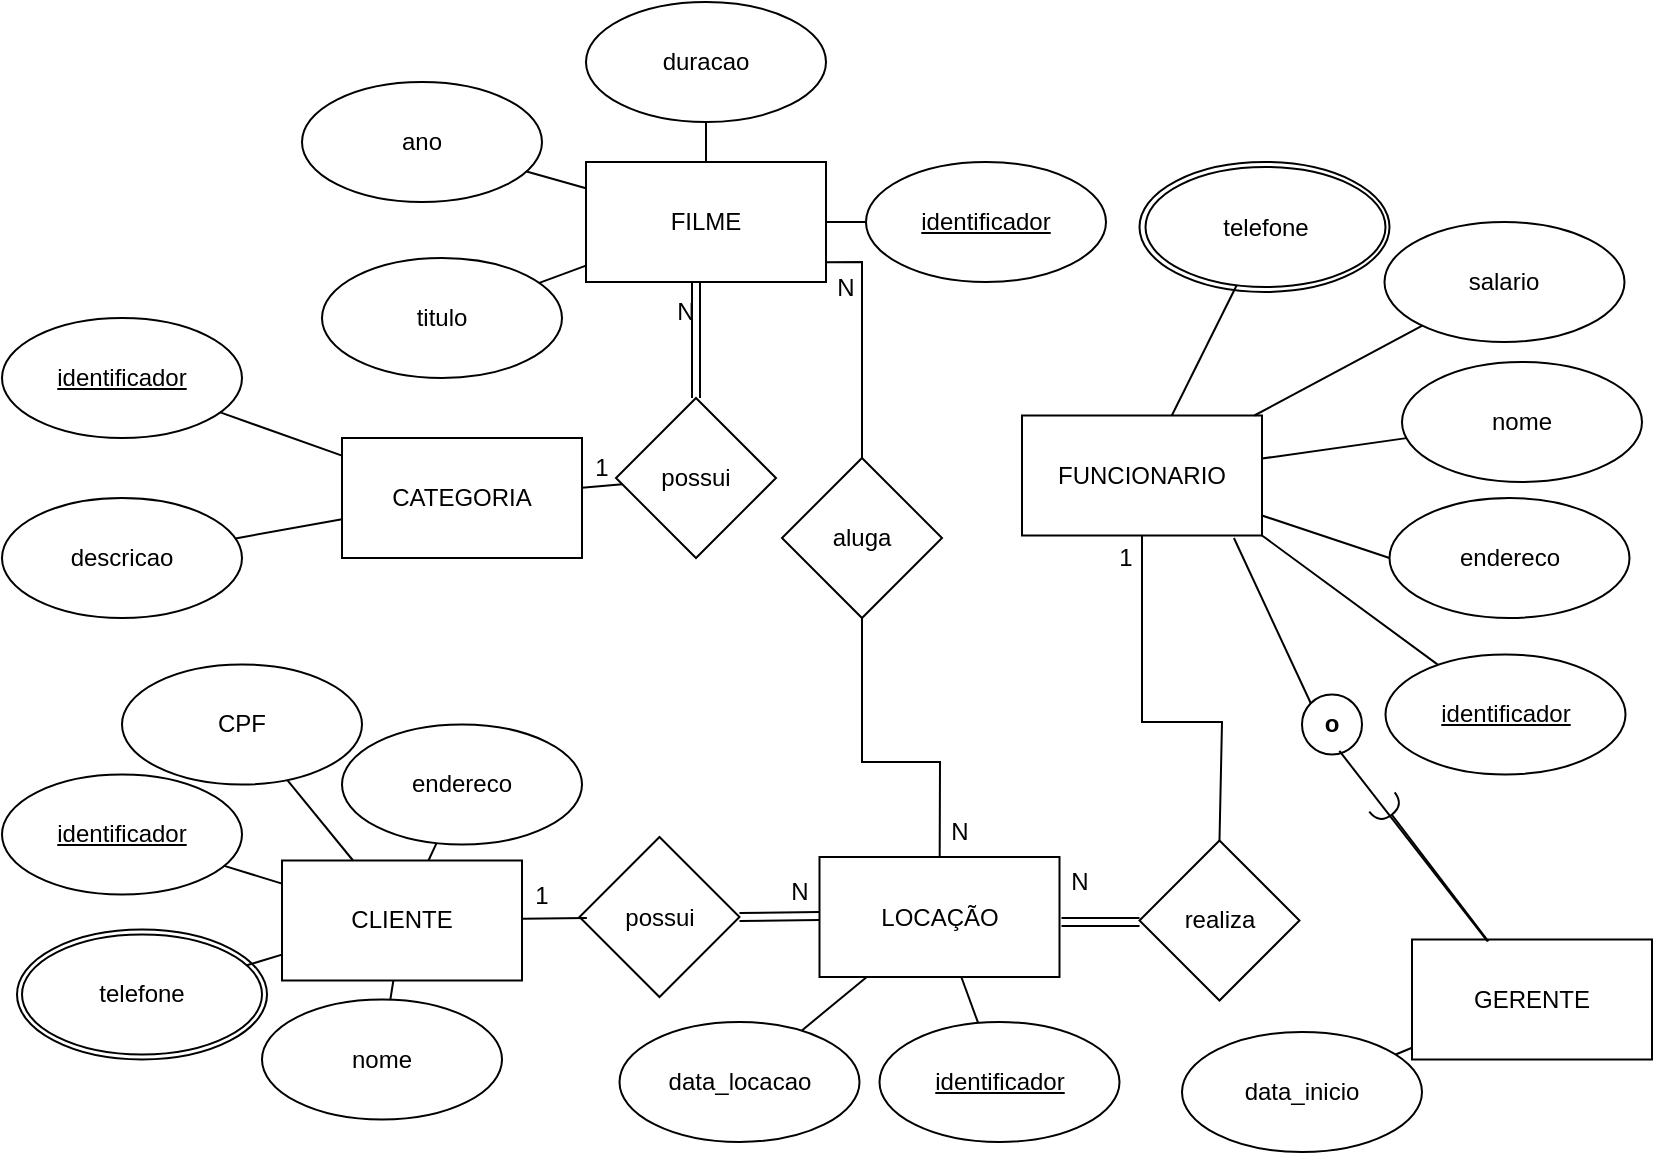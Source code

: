 <mxfile version="24.2.2" type="github">
  <diagram name="Página-1" id="e2H7z5z1DHi275R7N4fV">
    <mxGraphModel dx="1631" dy="893" grid="1" gridSize="10" guides="1" tooltips="1" connect="1" arrows="1" fold="1" page="1" pageScale="1" pageWidth="827" pageHeight="1169" math="0" shadow="0">
      <root>
        <mxCell id="0" />
        <mxCell id="1" parent="0" />
        <mxCell id="LUpjCwsab1zt48BQV9qQ-1" value="FUNCIONARIO" style="rounded=0;whiteSpace=wrap;html=1;" parent="1" vertex="1">
          <mxGeometry x="510" y="206.75" width="120" height="60" as="geometry" />
        </mxCell>
        <mxCell id="LUpjCwsab1zt48BQV9qQ-2" value="GERENTE" style="rounded=0;whiteSpace=wrap;html=1;" parent="1" vertex="1">
          <mxGeometry x="705" y="468.75" width="120" height="60" as="geometry" />
        </mxCell>
        <mxCell id="LUpjCwsab1zt48BQV9qQ-3" value="CLIENTE" style="rounded=0;whiteSpace=wrap;html=1;" parent="1" vertex="1">
          <mxGeometry x="140" y="429.25" width="120" height="60" as="geometry" />
        </mxCell>
        <mxCell id="LUpjCwsab1zt48BQV9qQ-4" value="FILME" style="rounded=0;whiteSpace=wrap;html=1;" parent="1" vertex="1">
          <mxGeometry x="292" y="80" width="120" height="60" as="geometry" />
        </mxCell>
        <mxCell id="LUpjCwsab1zt48BQV9qQ-5" value="CATEGORIA" style="rounded=0;whiteSpace=wrap;html=1;" parent="1" vertex="1">
          <mxGeometry x="170" y="218" width="120" height="60" as="geometry" />
        </mxCell>
        <mxCell id="LUpjCwsab1zt48BQV9qQ-6" value="LOCAÇÃO" style="rounded=0;whiteSpace=wrap;html=1;" parent="1" vertex="1">
          <mxGeometry x="408.75" y="427.5" width="120" height="60" as="geometry" />
        </mxCell>
        <mxCell id="LUpjCwsab1zt48BQV9qQ-7" value="salario" style="ellipse;whiteSpace=wrap;html=1;strokeWidth=1;gradientColor=none;fillStyle=auto;" parent="1" vertex="1">
          <mxGeometry x="691.25" y="110" width="120" height="60" as="geometry" />
        </mxCell>
        <mxCell id="LUpjCwsab1zt48BQV9qQ-8" value="&lt;u&gt;identificador&lt;/u&gt;" style="ellipse;whiteSpace=wrap;html=1;" parent="1" vertex="1">
          <mxGeometry x="691.75" y="326.25" width="120" height="60" as="geometry" />
        </mxCell>
        <mxCell id="LUpjCwsab1zt48BQV9qQ-9" value="endereco" style="ellipse;whiteSpace=wrap;html=1;" parent="1" vertex="1">
          <mxGeometry x="693.75" y="248" width="120" height="60" as="geometry" />
        </mxCell>
        <mxCell id="LUpjCwsab1zt48BQV9qQ-10" value="nome" style="ellipse;whiteSpace=wrap;html=1;" parent="1" vertex="1">
          <mxGeometry x="700" y="180" width="120" height="60" as="geometry" />
        </mxCell>
        <mxCell id="LUpjCwsab1zt48BQV9qQ-11" value="" style="ellipse;whiteSpace=wrap;html=1;perimeterSpacing=0;" parent="1" vertex="1">
          <mxGeometry x="568.75" y="80" width="125" height="65" as="geometry" />
        </mxCell>
        <mxCell id="LUpjCwsab1zt48BQV9qQ-12" value="telefone" style="ellipse;whiteSpace=wrap;html=1;perimeterSpacing=0;gradientColor=none;fillStyle=hatch;" parent="1" vertex="1">
          <mxGeometry x="571.75" y="82.5" width="120" height="60" as="geometry" />
        </mxCell>
        <mxCell id="LUpjCwsab1zt48BQV9qQ-13" value="" style="endArrow=none;html=1;rounded=0;" parent="1" source="LUpjCwsab1zt48BQV9qQ-12" target="LUpjCwsab1zt48BQV9qQ-1" edge="1">
          <mxGeometry width="50" height="50" relative="1" as="geometry">
            <mxPoint x="790" y="378.75" as="sourcePoint" />
            <mxPoint x="710" y="208.75" as="targetPoint" />
          </mxGeometry>
        </mxCell>
        <mxCell id="LUpjCwsab1zt48BQV9qQ-14" value="" style="endArrow=none;html=1;rounded=0;exitX=1;exitY=1;exitDx=0;exitDy=0;" parent="1" source="LUpjCwsab1zt48BQV9qQ-1" target="LUpjCwsab1zt48BQV9qQ-8" edge="1">
          <mxGeometry width="50" height="50" relative="1" as="geometry">
            <mxPoint x="660" y="258.75" as="sourcePoint" />
            <mxPoint x="710" y="208.75" as="targetPoint" />
          </mxGeometry>
        </mxCell>
        <mxCell id="LUpjCwsab1zt48BQV9qQ-15" value="" style="endArrow=none;html=1;rounded=0;" parent="1" source="LUpjCwsab1zt48BQV9qQ-7" target="LUpjCwsab1zt48BQV9qQ-1" edge="1">
          <mxGeometry width="50" height="50" relative="1" as="geometry">
            <mxPoint x="660" y="258.75" as="sourcePoint" />
            <mxPoint x="710" y="208.75" as="targetPoint" />
          </mxGeometry>
        </mxCell>
        <mxCell id="LUpjCwsab1zt48BQV9qQ-16" value="" style="endArrow=none;html=1;rounded=0;entryX=0;entryY=0.5;entryDx=0;entryDy=0;" parent="1" source="LUpjCwsab1zt48BQV9qQ-1" target="LUpjCwsab1zt48BQV9qQ-9" edge="1">
          <mxGeometry width="50" height="50" relative="1" as="geometry">
            <mxPoint x="660" y="258.75" as="sourcePoint" />
            <mxPoint x="710" y="208.75" as="targetPoint" />
          </mxGeometry>
        </mxCell>
        <mxCell id="LUpjCwsab1zt48BQV9qQ-17" value="" style="endArrow=none;html=1;rounded=0;" parent="1" source="LUpjCwsab1zt48BQV9qQ-1" target="LUpjCwsab1zt48BQV9qQ-10" edge="1">
          <mxGeometry width="50" height="50" relative="1" as="geometry">
            <mxPoint x="660" y="258.75" as="sourcePoint" />
            <mxPoint x="710" y="208.75" as="targetPoint" />
          </mxGeometry>
        </mxCell>
        <mxCell id="LUpjCwsab1zt48BQV9qQ-18" value="&lt;b&gt;o&lt;/b&gt;" style="ellipse;whiteSpace=wrap;html=1;aspect=fixed;" parent="1" vertex="1">
          <mxGeometry x="650" y="346.25" width="30" height="30" as="geometry" />
        </mxCell>
        <mxCell id="LUpjCwsab1zt48BQV9qQ-19" value="" style="endArrow=halfCircle;html=1;rounded=0;endFill=0;exitX=0.318;exitY=0.015;exitDx=0;exitDy=0;exitPerimeter=0;" parent="1" source="LUpjCwsab1zt48BQV9qQ-2" edge="1">
          <mxGeometry width="50" height="50" relative="1" as="geometry">
            <mxPoint x="660" y="228.75" as="sourcePoint" />
            <mxPoint x="690" y="400" as="targetPoint" />
          </mxGeometry>
        </mxCell>
        <mxCell id="LUpjCwsab1zt48BQV9qQ-20" value="" style="endArrow=none;html=1;rounded=0;entryX=0;entryY=0;entryDx=0;entryDy=0;exitX=0.883;exitY=1.021;exitDx=0;exitDy=0;exitPerimeter=0;" parent="1" source="LUpjCwsab1zt48BQV9qQ-1" target="LUpjCwsab1zt48BQV9qQ-18" edge="1">
          <mxGeometry width="50" height="50" relative="1" as="geometry">
            <mxPoint x="660" y="258.75" as="sourcePoint" />
            <mxPoint x="710" y="208.75" as="targetPoint" />
          </mxGeometry>
        </mxCell>
        <mxCell id="LUpjCwsab1zt48BQV9qQ-22" value="data_inicio" style="ellipse;whiteSpace=wrap;html=1;" parent="1" vertex="1">
          <mxGeometry x="590" y="515" width="120" height="60" as="geometry" />
        </mxCell>
        <mxCell id="LUpjCwsab1zt48BQV9qQ-23" value="" style="endArrow=none;html=1;rounded=0;" parent="1" source="LUpjCwsab1zt48BQV9qQ-22" target="LUpjCwsab1zt48BQV9qQ-2" edge="1">
          <mxGeometry width="50" height="50" relative="1" as="geometry">
            <mxPoint x="660" y="358.75" as="sourcePoint" />
            <mxPoint x="710" y="308.75" as="targetPoint" />
          </mxGeometry>
        </mxCell>
        <mxCell id="LUpjCwsab1zt48BQV9qQ-25" value="&lt;u&gt;identificador&lt;/u&gt;" style="ellipse;whiteSpace=wrap;html=1;" parent="1" vertex="1">
          <mxGeometry y="158" width="120" height="60" as="geometry" />
        </mxCell>
        <mxCell id="LUpjCwsab1zt48BQV9qQ-26" value="" style="endArrow=none;html=1;rounded=0;" parent="1" source="LUpjCwsab1zt48BQV9qQ-25" target="LUpjCwsab1zt48BQV9qQ-5" edge="1">
          <mxGeometry width="50" height="50" relative="1" as="geometry">
            <mxPoint x="400" y="203" as="sourcePoint" />
            <mxPoint x="450" y="153" as="targetPoint" />
          </mxGeometry>
        </mxCell>
        <mxCell id="LUpjCwsab1zt48BQV9qQ-27" value="descricao" style="ellipse;whiteSpace=wrap;html=1;" parent="1" vertex="1">
          <mxGeometry y="248" width="120" height="60" as="geometry" />
        </mxCell>
        <mxCell id="LUpjCwsab1zt48BQV9qQ-28" value="" style="endArrow=none;html=1;rounded=0;" parent="1" source="LUpjCwsab1zt48BQV9qQ-27" target="LUpjCwsab1zt48BQV9qQ-5" edge="1">
          <mxGeometry width="50" height="50" relative="1" as="geometry">
            <mxPoint x="400" y="303" as="sourcePoint" />
            <mxPoint x="450" y="253" as="targetPoint" />
          </mxGeometry>
        </mxCell>
        <mxCell id="LUpjCwsab1zt48BQV9qQ-29" value="&lt;u&gt;identificador&lt;/u&gt;" style="ellipse;whiteSpace=wrap;html=1;" parent="1" vertex="1">
          <mxGeometry x="432" y="80" width="120" height="60" as="geometry" />
        </mxCell>
        <mxCell id="LUpjCwsab1zt48BQV9qQ-30" value="titulo" style="ellipse;whiteSpace=wrap;html=1;" parent="1" vertex="1">
          <mxGeometry x="160" y="128" width="120" height="60" as="geometry" />
        </mxCell>
        <mxCell id="LUpjCwsab1zt48BQV9qQ-31" value="ano" style="ellipse;whiteSpace=wrap;html=1;" parent="1" vertex="1">
          <mxGeometry x="150" y="40" width="120" height="60" as="geometry" />
        </mxCell>
        <mxCell id="LUpjCwsab1zt48BQV9qQ-33" value="duracao" style="ellipse;whiteSpace=wrap;html=1;" parent="1" vertex="1">
          <mxGeometry x="292" width="120" height="60" as="geometry" />
        </mxCell>
        <mxCell id="LUpjCwsab1zt48BQV9qQ-35" value="" style="endArrow=none;html=1;rounded=0;" parent="1" source="LUpjCwsab1zt48BQV9qQ-4" target="LUpjCwsab1zt48BQV9qQ-31" edge="1">
          <mxGeometry width="50" height="50" relative="1" as="geometry">
            <mxPoint x="182" y="60" as="sourcePoint" />
            <mxPoint x="232" y="10" as="targetPoint" />
          </mxGeometry>
        </mxCell>
        <mxCell id="LUpjCwsab1zt48BQV9qQ-36" value="" style="endArrow=none;html=1;rounded=0;" parent="1" source="LUpjCwsab1zt48BQV9qQ-30" target="LUpjCwsab1zt48BQV9qQ-4" edge="1">
          <mxGeometry width="50" height="50" relative="1" as="geometry">
            <mxPoint x="182" y="60" as="sourcePoint" />
            <mxPoint x="232" y="10" as="targetPoint" />
          </mxGeometry>
        </mxCell>
        <mxCell id="LUpjCwsab1zt48BQV9qQ-37" value="" style="endArrow=none;html=1;rounded=0;" parent="1" source="LUpjCwsab1zt48BQV9qQ-4" target="LUpjCwsab1zt48BQV9qQ-33" edge="1">
          <mxGeometry width="50" height="50" relative="1" as="geometry">
            <mxPoint x="182" y="60" as="sourcePoint" />
            <mxPoint x="232" y="10" as="targetPoint" />
          </mxGeometry>
        </mxCell>
        <mxCell id="LUpjCwsab1zt48BQV9qQ-38" value="" style="endArrow=none;html=1;rounded=0;" parent="1" source="LUpjCwsab1zt48BQV9qQ-29" target="LUpjCwsab1zt48BQV9qQ-4" edge="1">
          <mxGeometry width="50" height="50" relative="1" as="geometry">
            <mxPoint x="182" y="60" as="sourcePoint" />
            <mxPoint x="232" y="10" as="targetPoint" />
          </mxGeometry>
        </mxCell>
        <mxCell id="LUpjCwsab1zt48BQV9qQ-40" value="" style="ellipse;whiteSpace=wrap;html=1;perimeterSpacing=0;" parent="1" vertex="1">
          <mxGeometry x="7.5" y="463.75" width="125" height="65" as="geometry" />
        </mxCell>
        <mxCell id="LUpjCwsab1zt48BQV9qQ-41" value="telefone" style="ellipse;whiteSpace=wrap;html=1;perimeterSpacing=0;" parent="1" vertex="1">
          <mxGeometry x="10" y="466.25" width="120" height="60" as="geometry" />
        </mxCell>
        <mxCell id="LUpjCwsab1zt48BQV9qQ-42" value="&lt;u&gt;identificador&lt;/u&gt;" style="ellipse;whiteSpace=wrap;html=1;" parent="1" vertex="1">
          <mxGeometry y="386.25" width="120" height="60" as="geometry" />
        </mxCell>
        <mxCell id="LUpjCwsab1zt48BQV9qQ-43" value="nome" style="ellipse;whiteSpace=wrap;html=1;" parent="1" vertex="1">
          <mxGeometry x="130" y="498.75" width="120" height="60" as="geometry" />
        </mxCell>
        <mxCell id="LUpjCwsab1zt48BQV9qQ-44" value="CPF" style="ellipse;whiteSpace=wrap;html=1;" parent="1" vertex="1">
          <mxGeometry x="60" y="331.25" width="120" height="60" as="geometry" />
        </mxCell>
        <mxCell id="LUpjCwsab1zt48BQV9qQ-45" value="endereco" style="ellipse;whiteSpace=wrap;html=1;" parent="1" vertex="1">
          <mxGeometry x="170" y="361.25" width="120" height="60" as="geometry" />
        </mxCell>
        <mxCell id="LUpjCwsab1zt48BQV9qQ-46" value="" style="endArrow=none;html=1;rounded=0;" parent="1" source="LUpjCwsab1zt48BQV9qQ-44" target="LUpjCwsab1zt48BQV9qQ-3" edge="1">
          <mxGeometry width="50" height="50" relative="1" as="geometry">
            <mxPoint x="380" y="409.25" as="sourcePoint" />
            <mxPoint x="430" y="359.25" as="targetPoint" />
          </mxGeometry>
        </mxCell>
        <mxCell id="LUpjCwsab1zt48BQV9qQ-47" value="" style="endArrow=none;html=1;rounded=0;" parent="1" source="LUpjCwsab1zt48BQV9qQ-42" target="LUpjCwsab1zt48BQV9qQ-3" edge="1">
          <mxGeometry width="50" height="50" relative="1" as="geometry">
            <mxPoint x="380" y="409.25" as="sourcePoint" />
            <mxPoint x="430" y="359.25" as="targetPoint" />
          </mxGeometry>
        </mxCell>
        <mxCell id="LUpjCwsab1zt48BQV9qQ-48" value="" style="endArrow=none;html=1;rounded=0;" parent="1" source="LUpjCwsab1zt48BQV9qQ-41" target="LUpjCwsab1zt48BQV9qQ-3" edge="1">
          <mxGeometry width="50" height="50" relative="1" as="geometry">
            <mxPoint x="380" y="409.25" as="sourcePoint" />
            <mxPoint x="430" y="359.25" as="targetPoint" />
          </mxGeometry>
        </mxCell>
        <mxCell id="LUpjCwsab1zt48BQV9qQ-49" value="" style="endArrow=none;html=1;rounded=0;" parent="1" source="LUpjCwsab1zt48BQV9qQ-43" target="LUpjCwsab1zt48BQV9qQ-3" edge="1">
          <mxGeometry width="50" height="50" relative="1" as="geometry">
            <mxPoint x="380" y="409.25" as="sourcePoint" />
            <mxPoint x="430" y="359.25" as="targetPoint" />
          </mxGeometry>
        </mxCell>
        <mxCell id="LUpjCwsab1zt48BQV9qQ-50" value="" style="endArrow=none;html=1;rounded=0;" parent="1" source="LUpjCwsab1zt48BQV9qQ-45" target="LUpjCwsab1zt48BQV9qQ-3" edge="1">
          <mxGeometry width="50" height="50" relative="1" as="geometry">
            <mxPoint x="690" y="549.25" as="sourcePoint" />
            <mxPoint x="740" y="499.25" as="targetPoint" />
          </mxGeometry>
        </mxCell>
        <mxCell id="LUpjCwsab1zt48BQV9qQ-51" value="&lt;u&gt;identificador&lt;/u&gt;" style="ellipse;whiteSpace=wrap;html=1;" parent="1" vertex="1">
          <mxGeometry x="438.75" y="510" width="120" height="60" as="geometry" />
        </mxCell>
        <mxCell id="LUpjCwsab1zt48BQV9qQ-52" value="data_locacao" style="ellipse;whiteSpace=wrap;html=1;" parent="1" vertex="1">
          <mxGeometry x="308.75" y="510" width="120" height="60" as="geometry" />
        </mxCell>
        <mxCell id="LUpjCwsab1zt48BQV9qQ-53" value="" style="endArrow=none;html=1;rounded=0;" parent="1" source="LUpjCwsab1zt48BQV9qQ-51" target="LUpjCwsab1zt48BQV9qQ-6" edge="1">
          <mxGeometry width="50" height="50" relative="1" as="geometry">
            <mxPoint x="568.75" y="317.5" as="sourcePoint" />
            <mxPoint x="618.75" y="267.5" as="targetPoint" />
          </mxGeometry>
        </mxCell>
        <mxCell id="LUpjCwsab1zt48BQV9qQ-54" value="" style="endArrow=none;html=1;rounded=0;" parent="1" source="LUpjCwsab1zt48BQV9qQ-52" target="LUpjCwsab1zt48BQV9qQ-6" edge="1">
          <mxGeometry width="50" height="50" relative="1" as="geometry">
            <mxPoint x="568.75" y="317.5" as="sourcePoint" />
            <mxPoint x="618.75" y="267.5" as="targetPoint" />
          </mxGeometry>
        </mxCell>
        <mxCell id="LUpjCwsab1zt48BQV9qQ-55" value="possui" style="rhombus;whiteSpace=wrap;html=1;" parent="1" vertex="1">
          <mxGeometry x="307" y="198" width="80" height="80" as="geometry" />
        </mxCell>
        <mxCell id="LUpjCwsab1zt48BQV9qQ-56" value="" style="endArrow=none;html=1;rounded=0;entryX=0.5;entryY=0;entryDx=0;entryDy=0;shape=link;exitX=0.75;exitY=0;exitDx=0;exitDy=0;" parent="1" edge="1" target="LUpjCwsab1zt48BQV9qQ-55" source="LUpjCwsab1zt48BQV9qQ-62">
          <mxGeometry width="50" height="50" relative="1" as="geometry">
            <mxPoint x="348" y="80" as="sourcePoint" />
            <mxPoint x="348" y="135" as="targetPoint" />
          </mxGeometry>
        </mxCell>
        <mxCell id="LUpjCwsab1zt48BQV9qQ-57" value="" style="endArrow=none;html=1;rounded=0;" parent="1" source="LUpjCwsab1zt48BQV9qQ-5" target="LUpjCwsab1zt48BQV9qQ-55" edge="1">
          <mxGeometry width="50" height="50" relative="1" as="geometry">
            <mxPoint x="320" y="290" as="sourcePoint" />
            <mxPoint x="370" y="240" as="targetPoint" />
          </mxGeometry>
        </mxCell>
        <mxCell id="LUpjCwsab1zt48BQV9qQ-58" value="realiza" style="rhombus;whiteSpace=wrap;html=1;" parent="1" vertex="1">
          <mxGeometry x="568.75" y="419.25" width="80" height="80" as="geometry" />
        </mxCell>
        <mxCell id="LUpjCwsab1zt48BQV9qQ-60" value="" style="endArrow=none;html=1;rounded=0;exitX=0.5;exitY=0;exitDx=0;exitDy=0;" parent="1" source="LUpjCwsab1zt48BQV9qQ-58" target="LUpjCwsab1zt48BQV9qQ-1" edge="1">
          <mxGeometry width="50" height="50" relative="1" as="geometry">
            <mxPoint x="710" y="368.75" as="sourcePoint" />
            <mxPoint x="410" y="248.75" as="targetPoint" />
            <Array as="points">
              <mxPoint x="610" y="360" />
              <mxPoint x="570" y="360" />
            </Array>
          </mxGeometry>
        </mxCell>
        <mxCell id="LUpjCwsab1zt48BQV9qQ-61" value="1" style="text;html=1;align=center;verticalAlign=middle;whiteSpace=wrap;rounded=0;" parent="1" vertex="1">
          <mxGeometry x="290" y="218" width="20" height="30" as="geometry" />
        </mxCell>
        <mxCell id="LUpjCwsab1zt48BQV9qQ-62" value="N" style="text;html=1;align=center;verticalAlign=middle;whiteSpace=wrap;rounded=0;" parent="1" vertex="1">
          <mxGeometry x="332" y="140" width="20" height="30" as="geometry" />
        </mxCell>
        <mxCell id="LUpjCwsab1zt48BQV9qQ-65" value="" style="endArrow=none;html=1;rounded=0;strokeWidth=1;entryX=0;entryY=0.5;entryDx=0;entryDy=0;shape=link;" parent="1" edge="1">
          <mxGeometry width="50" height="50" relative="1" as="geometry">
            <mxPoint x="529.75" y="460" as="sourcePoint" />
            <mxPoint x="568.75" y="460" as="targetPoint" />
          </mxGeometry>
        </mxCell>
        <mxCell id="LUpjCwsab1zt48BQV9qQ-67" value="N" style="text;html=1;align=center;verticalAlign=middle;whiteSpace=wrap;rounded=0;" parent="1" vertex="1">
          <mxGeometry x="528.75" y="425" width="20" height="30" as="geometry" />
        </mxCell>
        <mxCell id="LUpjCwsab1zt48BQV9qQ-68" value="1" style="text;html=1;align=center;verticalAlign=middle;whiteSpace=wrap;rounded=0;" parent="1" vertex="1">
          <mxGeometry x="551.75" y="263" width="20" height="30" as="geometry" />
        </mxCell>
        <mxCell id="LUpjCwsab1zt48BQV9qQ-69" value="possui" style="rhombus;whiteSpace=wrap;html=1;" parent="1" vertex="1">
          <mxGeometry x="288.75" y="417.5" width="80" height="80" as="geometry" />
        </mxCell>
        <mxCell id="LUpjCwsab1zt48BQV9qQ-70" value="" style="endArrow=none;html=1;rounded=0;entryX=0.046;entryY=0.506;entryDx=0;entryDy=0;entryPerimeter=0;" parent="1" source="LUpjCwsab1zt48BQV9qQ-3" target="LUpjCwsab1zt48BQV9qQ-69" edge="1">
          <mxGeometry width="50" height="50" relative="1" as="geometry">
            <mxPoint x="260" y="456.75" as="sourcePoint" />
            <mxPoint x="310" y="459" as="targetPoint" />
          </mxGeometry>
        </mxCell>
        <mxCell id="LUpjCwsab1zt48BQV9qQ-71" value="" style="endArrow=none;html=1;rounded=0;exitX=1;exitY=0.5;exitDx=0;exitDy=0;shape=link;" parent="1" edge="1" source="LUpjCwsab1zt48BQV9qQ-69">
          <mxGeometry width="50" height="50" relative="1" as="geometry">
            <mxPoint x="331.244" y="456.006" as="sourcePoint" />
            <mxPoint x="408.75" y="457" as="targetPoint" />
          </mxGeometry>
        </mxCell>
        <mxCell id="LUpjCwsab1zt48BQV9qQ-73" value="1" style="text;html=1;align=center;verticalAlign=middle;whiteSpace=wrap;rounded=0;" parent="1" vertex="1">
          <mxGeometry x="260" y="431.75" width="20" height="30" as="geometry" />
        </mxCell>
        <mxCell id="LUpjCwsab1zt48BQV9qQ-74" value="N" style="text;html=1;align=center;verticalAlign=middle;whiteSpace=wrap;rounded=0;" parent="1" vertex="1">
          <mxGeometry x="388.75" y="430" width="20" height="30" as="geometry" />
        </mxCell>
        <mxCell id="LUpjCwsab1zt48BQV9qQ-76" value="aluga" style="rhombus;whiteSpace=wrap;html=1;" parent="1" vertex="1">
          <mxGeometry x="390" y="228" width="80" height="80" as="geometry" />
        </mxCell>
        <mxCell id="LUpjCwsab1zt48BQV9qQ-77" value="" style="endArrow=none;html=1;rounded=0;" parent="1" source="LUpjCwsab1zt48BQV9qQ-76" target="LUpjCwsab1zt48BQV9qQ-6" edge="1">
          <mxGeometry width="50" height="50" relative="1" as="geometry">
            <mxPoint x="400" y="250" as="sourcePoint" />
            <mxPoint x="450" y="200" as="targetPoint" />
            <Array as="points">
              <mxPoint x="430" y="380" />
              <mxPoint x="469" y="380" />
            </Array>
          </mxGeometry>
        </mxCell>
        <mxCell id="LUpjCwsab1zt48BQV9qQ-78" value="" style="endArrow=none;html=1;rounded=0;exitX=0.999;exitY=0.835;exitDx=0;exitDy=0;exitPerimeter=0;" parent="1" source="LUpjCwsab1zt48BQV9qQ-4" target="LUpjCwsab1zt48BQV9qQ-76" edge="1">
          <mxGeometry width="50" height="50" relative="1" as="geometry">
            <mxPoint x="410" y="50" as="sourcePoint" />
            <mxPoint x="360" y="200" as="targetPoint" />
            <Array as="points">
              <mxPoint x="430" y="130" />
            </Array>
          </mxGeometry>
        </mxCell>
        <mxCell id="LUpjCwsab1zt48BQV9qQ-79" value="N" style="text;html=1;align=center;verticalAlign=middle;whiteSpace=wrap;rounded=0;" parent="1" vertex="1">
          <mxGeometry x="468.75" y="400" width="20" height="30" as="geometry" />
        </mxCell>
        <mxCell id="LUpjCwsab1zt48BQV9qQ-80" value="N" style="text;html=1;align=center;verticalAlign=middle;whiteSpace=wrap;rounded=0;" parent="1" vertex="1">
          <mxGeometry x="412" y="128" width="20" height="30" as="geometry" />
        </mxCell>
        <mxCell id="ezSCSxTO-t4VbU15hoWg-9" value="" style="endArrow=none;html=1;rounded=0;entryX=0.623;entryY=0.94;entryDx=0;entryDy=0;entryPerimeter=0;exitX=0.314;exitY=0.013;exitDx=0;exitDy=0;exitPerimeter=0;" edge="1" parent="1" source="LUpjCwsab1zt48BQV9qQ-2" target="LUpjCwsab1zt48BQV9qQ-18">
          <mxGeometry width="50" height="50" relative="1" as="geometry">
            <mxPoint x="710" y="490" as="sourcePoint" />
            <mxPoint x="670" y="320" as="targetPoint" />
          </mxGeometry>
        </mxCell>
      </root>
    </mxGraphModel>
  </diagram>
</mxfile>
